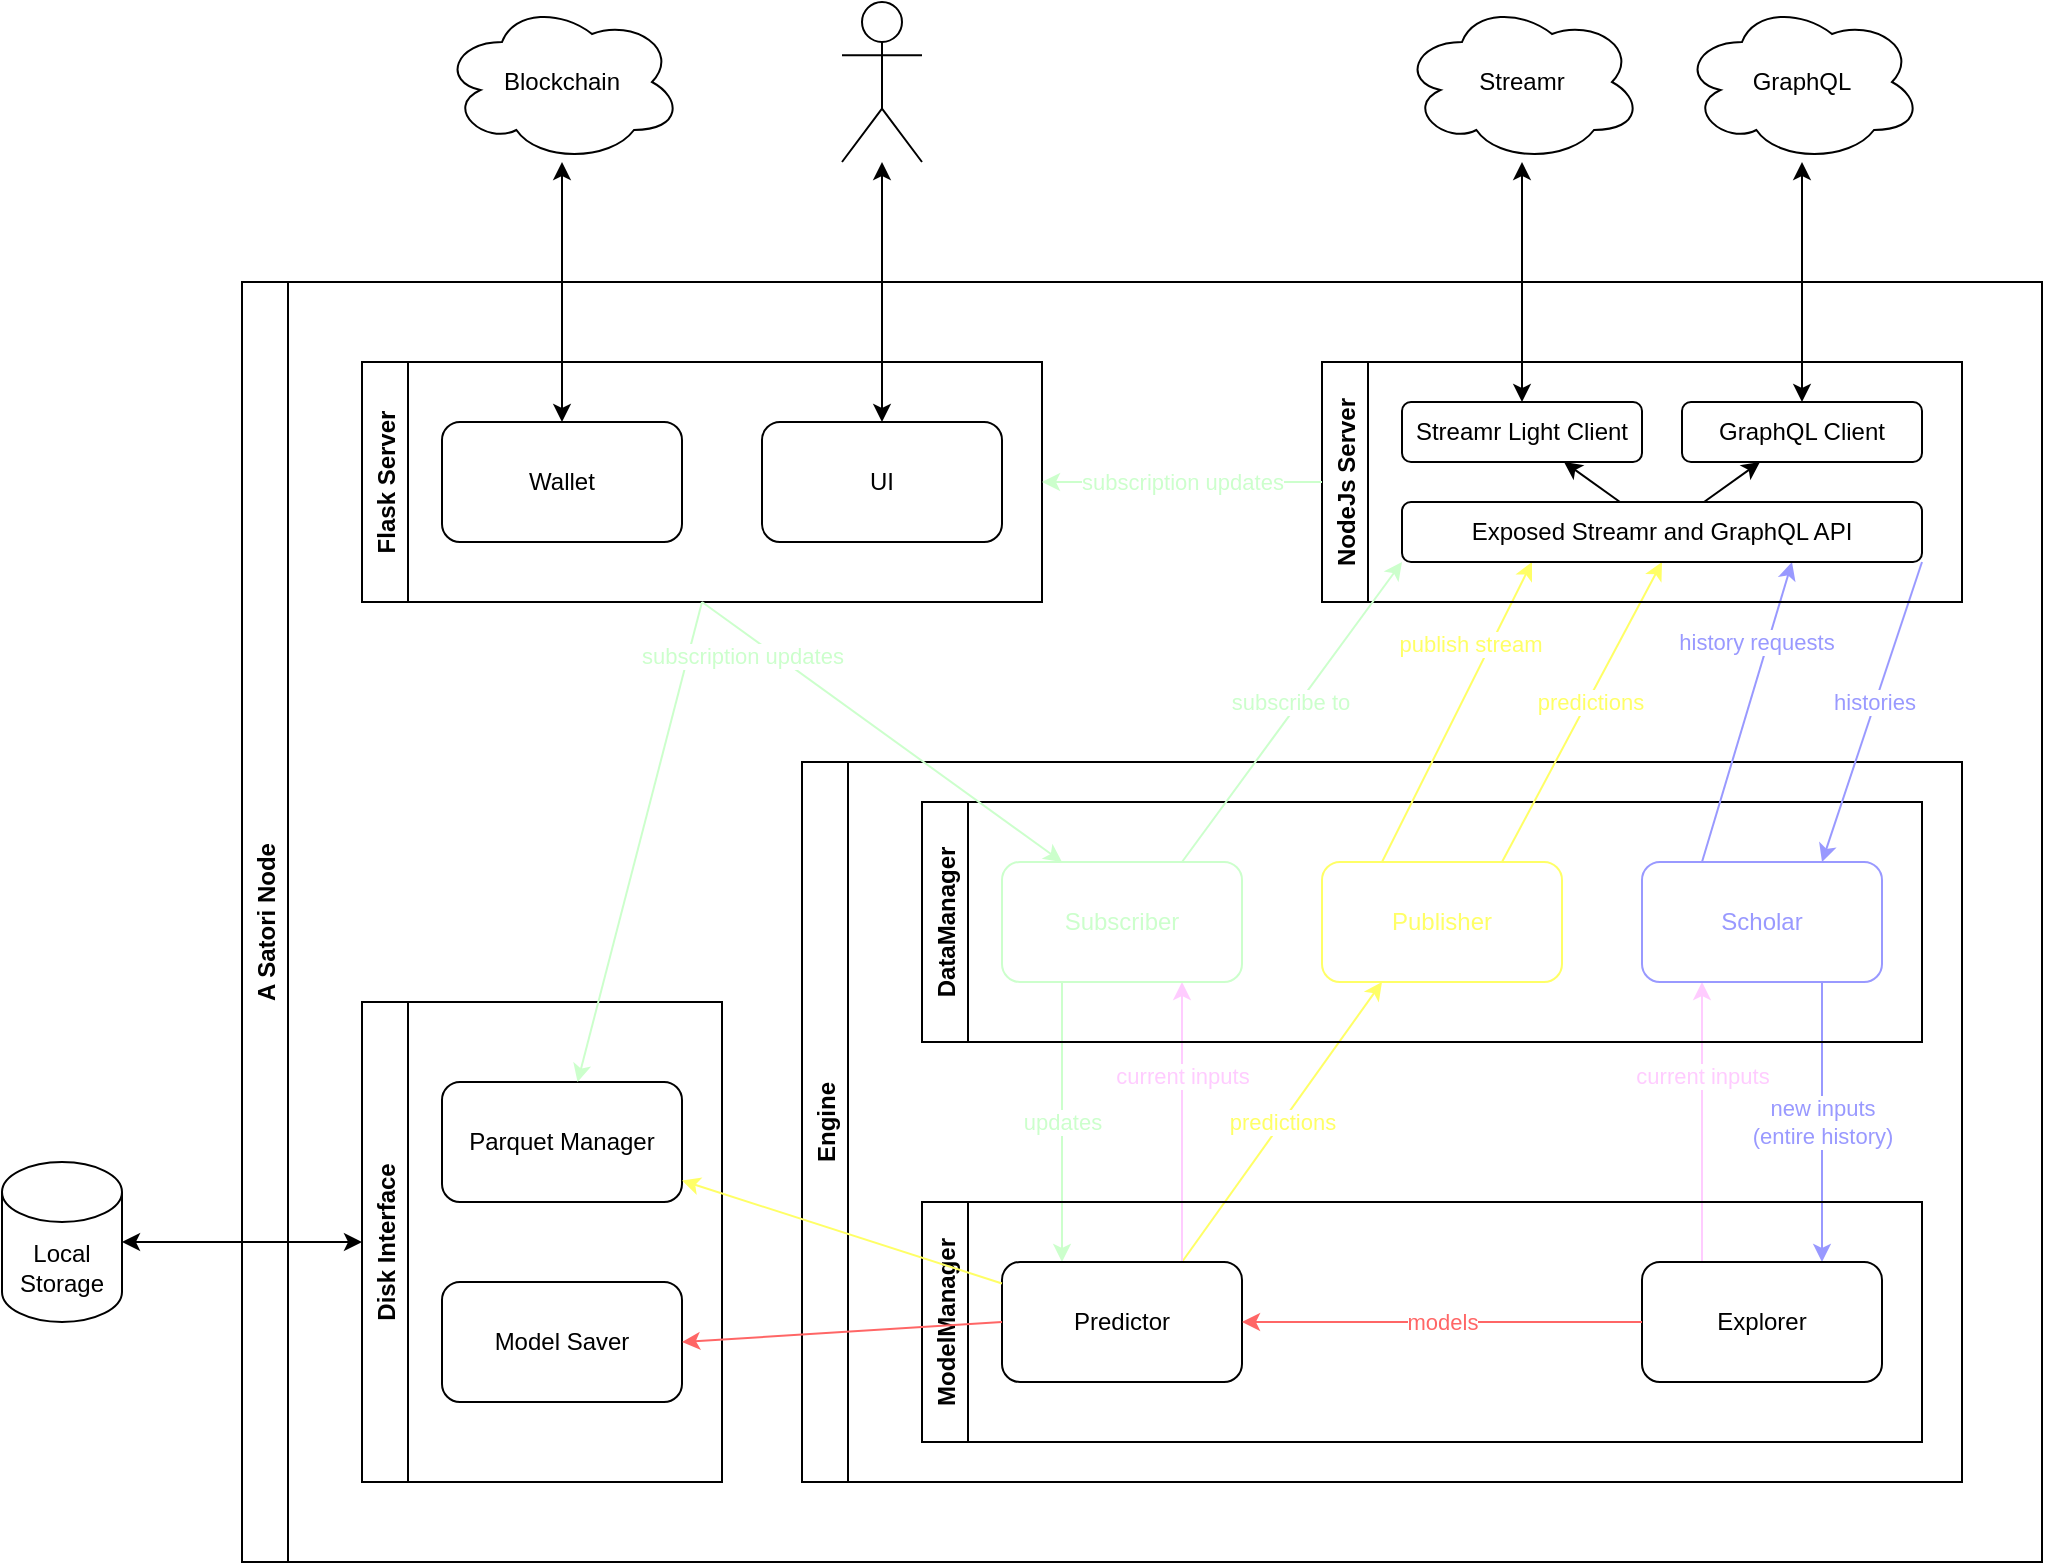 <mxfile>
    <diagram id="AnMDn8guutcr-QvqUZM-" name="Page-1">
        <mxGraphModel dx="1031" dy="1667" grid="0" gridSize="10" guides="1" tooltips="1" connect="1" arrows="1" fold="1" page="0" pageScale="1" pageWidth="850" pageHeight="1100" math="0" shadow="0">
            <root>
                <mxCell id="0"/>
                <mxCell id="1" parent="0"/>
                <mxCell id="68" value="A Satori Node" style="swimlane;horizontal=0;" parent="1" vertex="1">
                    <mxGeometry x="140" y="-960" width="900" height="640" as="geometry">
                        <mxRectangle x="140" y="-960" width="30" height="100" as="alternateBounds"/>
                    </mxGeometry>
                </mxCell>
                <mxCell id="76" value="Engine" style="swimlane;horizontal=0;" parent="68" vertex="1">
                    <mxGeometry x="280" y="240" width="580" height="360" as="geometry">
                        <mxRectangle x="260" y="270" width="30" height="60" as="alternateBounds"/>
                    </mxGeometry>
                </mxCell>
                <mxCell id="21" value="&lt;font color=&quot;#ffff66&quot;&gt;predictions&lt;/font&gt;" style="edgeStyle=none;html=1;entryX=0.25;entryY=1;entryDx=0;entryDy=0;strokeColor=#FFFF66;exitX=0.75;exitY=0;exitDx=0;exitDy=0;" parent="76" source="5" target="3" edge="1">
                    <mxGeometry relative="1" as="geometry">
                        <mxPoint as="offset"/>
                    </mxGeometry>
                </mxCell>
                <mxCell id="74" value="&lt;font color=&quot;#ffccff&quot;&gt;current inputs&lt;/font&gt;" style="edgeStyle=none;html=1;entryX=0.75;entryY=1;entryDx=0;entryDy=0;fontColor=#CCFFCC;startArrow=none;startFill=0;endArrow=classic;endFill=1;strokeColor=#FFCCFF;exitX=0.75;exitY=0;exitDx=0;exitDy=0;" parent="76" source="5" target="2" edge="1">
                    <mxGeometry x="0.333" relative="1" as="geometry">
                        <mxPoint as="offset"/>
                    </mxGeometry>
                </mxCell>
                <mxCell id="14" value="&lt;font color=&quot;#9999ff&quot;&gt;new inputs&lt;br&gt;(entire history)&lt;/font&gt;" style="edgeStyle=none;html=1;entryX=0.75;entryY=0;entryDx=0;entryDy=0;exitX=0.75;exitY=1;exitDx=0;exitDy=0;strokeColor=#9999FF;" parent="76" source="4" target="6" edge="1">
                    <mxGeometry relative="1" as="geometry">
                        <mxPoint as="offset"/>
                    </mxGeometry>
                </mxCell>
                <mxCell id="73" value="&lt;font color=&quot;#ffccff&quot;&gt;current inputs&lt;/font&gt;" style="edgeStyle=none;html=1;exitX=0.25;exitY=0;exitDx=0;exitDy=0;entryX=0.25;entryY=1;entryDx=0;entryDy=0;fontColor=#CCFFCC;startArrow=none;startFill=0;endArrow=classic;endFill=1;strokeColor=#FFCCFF;" parent="76" source="6" target="4" edge="1">
                    <mxGeometry x="0.333" relative="1" as="geometry">
                        <mxPoint as="offset"/>
                    </mxGeometry>
                </mxCell>
                <mxCell id="11" value="&lt;font color=&quot;#ccffcc&quot;&gt;updates&lt;/font&gt;" style="endArrow=classic;html=1;exitX=0.25;exitY=1;exitDx=0;exitDy=0;entryX=0.25;entryY=0;entryDx=0;entryDy=0;strokeColor=#CCFFCC;" parent="76" source="2" target="5" edge="1">
                    <mxGeometry width="50" height="50" relative="1" as="geometry">
                        <mxPoint x="270" y="310" as="sourcePoint"/>
                        <mxPoint x="320" y="260" as="targetPoint"/>
                        <mxPoint as="offset"/>
                    </mxGeometry>
                </mxCell>
                <mxCell id="77" value="DataManager" style="swimlane;horizontal=0;" parent="76" vertex="1">
                    <mxGeometry x="60" y="20" width="500" height="120" as="geometry"/>
                </mxCell>
                <mxCell id="2" value="&lt;font color=&quot;#ccffcc&quot;&gt;Subscriber&lt;/font&gt;" style="rounded=1;whiteSpace=wrap;html=1;strokeColor=#CCFFCC;" parent="77" vertex="1">
                    <mxGeometry x="40" y="30" width="120" height="60" as="geometry"/>
                </mxCell>
                <mxCell id="3" value="&lt;font color=&quot;#ffff66&quot;&gt;Publisher&lt;/font&gt;" style="rounded=1;whiteSpace=wrap;html=1;strokeColor=#FFFF66;" parent="77" vertex="1">
                    <mxGeometry x="200" y="30" width="120" height="60" as="geometry"/>
                </mxCell>
                <mxCell id="4" value="&lt;font color=&quot;#9999ff&quot;&gt;Scholar&lt;/font&gt;" style="rounded=1;whiteSpace=wrap;html=1;strokeColor=#9999FF;" parent="77" vertex="1">
                    <mxGeometry x="360" y="30" width="120" height="60" as="geometry"/>
                </mxCell>
                <mxCell id="78" value="ModelManager" style="swimlane;horizontal=0;" parent="76" vertex="1">
                    <mxGeometry x="60" y="220" width="500" height="120" as="geometry"/>
                </mxCell>
                <mxCell id="5" value="Predictor" style="rounded=1;whiteSpace=wrap;html=1;" parent="78" vertex="1">
                    <mxGeometry x="40" y="30" width="120" height="60" as="geometry"/>
                </mxCell>
                <mxCell id="6" value="Explorer" style="rounded=1;whiteSpace=wrap;html=1;" parent="78" vertex="1">
                    <mxGeometry x="360" y="30" width="120" height="60" as="geometry"/>
                </mxCell>
                <mxCell id="13" value="&lt;font color=&quot;#ff6666&quot;&gt;models&lt;/font&gt;" style="edgeStyle=none;html=1;strokeColor=#FF6666;" parent="78" source="6" target="5" edge="1">
                    <mxGeometry relative="1" as="geometry"/>
                </mxCell>
                <mxCell id="54" value="&lt;font color=&quot;#ffff66&quot;&gt;predictions&lt;/font&gt;" style="edgeStyle=none;html=1;startArrow=none;startFill=0;endArrow=classic;endFill=1;exitX=0.75;exitY=0;exitDx=0;exitDy=0;entryX=0.5;entryY=1;entryDx=0;entryDy=0;strokeColor=#FFFF66;" parent="68" source="3" target="88" edge="1">
                    <mxGeometry x="0.062" relative="1" as="geometry">
                        <mxPoint x="1" as="offset"/>
                        <mxPoint x="713.4" y="158.92" as="targetPoint"/>
                    </mxGeometry>
                </mxCell>
                <mxCell id="53" value="&lt;font color=&quot;#9999ff&quot;&gt;history requests&lt;/font&gt;" style="edgeStyle=none;html=1;exitX=0.25;exitY=0;exitDx=0;exitDy=0;startArrow=none;startFill=0;endArrow=classic;endFill=1;entryX=0.75;entryY=1;entryDx=0;entryDy=0;strokeColor=#9999FF;" parent="68" source="4" target="88" edge="1">
                    <mxGeometry x="0.44" y="6" relative="1" as="geometry">
                        <mxPoint as="offset"/>
                        <mxPoint x="770" y="160" as="targetPoint"/>
                    </mxGeometry>
                </mxCell>
                <mxCell id="52" value="&lt;font color=&quot;#9999ff&quot;&gt;histories&lt;/font&gt;" style="edgeStyle=none;html=1;entryX=0.75;entryY=0;entryDx=0;entryDy=0;startArrow=none;startFill=0;endArrow=classic;endFill=1;strokeColor=#9999FF;exitX=1;exitY=1;exitDx=0;exitDy=0;" parent="68" source="88" target="4" edge="1">
                    <mxGeometry x="-0.062" y="-1" relative="1" as="geometry">
                        <mxPoint as="offset"/>
                        <mxPoint x="820" y="160" as="sourcePoint"/>
                    </mxGeometry>
                </mxCell>
                <mxCell id="33" value="&lt;font color=&quot;#ffff66&quot;&gt;publish stream&lt;/font&gt;" style="edgeStyle=none;html=1;endArrow=classic;endFill=1;startArrow=none;startFill=0;exitX=0.25;exitY=0;exitDx=0;exitDy=0;entryX=0.25;entryY=1;entryDx=0;entryDy=0;strokeColor=#FFFF66;" parent="68" source="3" target="88" edge="1">
                    <mxGeometry x="0.399" y="9" relative="1" as="geometry">
                        <mxPoint as="offset"/>
                        <mxPoint x="670" y="160" as="targetPoint"/>
                    </mxGeometry>
                </mxCell>
                <mxCell id="81" value="NodeJs Server" style="swimlane;horizontal=0;" parent="68" vertex="1">
                    <mxGeometry x="540" y="40" width="320" height="120" as="geometry"/>
                </mxCell>
                <mxCell id="65" value="Streamr Light Client" style="rounded=1;whiteSpace=wrap;html=1;" parent="81" vertex="1">
                    <mxGeometry x="40" y="20" width="120" height="30" as="geometry"/>
                </mxCell>
                <mxCell id="90" style="edgeStyle=none;html=1;" parent="81" source="88" target="65" edge="1">
                    <mxGeometry relative="1" as="geometry"/>
                </mxCell>
                <mxCell id="95" style="edgeStyle=none;html=1;" edge="1" parent="81" source="88" target="94">
                    <mxGeometry relative="1" as="geometry"/>
                </mxCell>
                <mxCell id="88" value="Exposed Streamr and GraphQL API" style="rounded=1;whiteSpace=wrap;html=1;" parent="81" vertex="1">
                    <mxGeometry x="40" y="70" width="260" height="30" as="geometry"/>
                </mxCell>
                <mxCell id="94" value="GraphQL Client" style="rounded=1;whiteSpace=wrap;html=1;" vertex="1" parent="81">
                    <mxGeometry x="180" y="20" width="120" height="30" as="geometry"/>
                </mxCell>
                <mxCell id="82" value="Disk Interface" style="swimlane;horizontal=0;" parent="68" vertex="1">
                    <mxGeometry x="60" y="360" width="180" height="240" as="geometry"/>
                </mxCell>
                <mxCell id="83" value="Parquet Manager" style="rounded=1;whiteSpace=wrap;html=1;" parent="82" vertex="1">
                    <mxGeometry x="40" y="40" width="120" height="60" as="geometry"/>
                </mxCell>
                <mxCell id="86" value="Model Saver" style="rounded=1;whiteSpace=wrap;html=1;" parent="82" vertex="1">
                    <mxGeometry x="40" y="140" width="120" height="60" as="geometry"/>
                </mxCell>
                <mxCell id="85" style="edgeStyle=none;html=1;fontColor=#CCFFCC;strokeColor=#FFFF66;" parent="68" source="5" target="83" edge="1">
                    <mxGeometry relative="1" as="geometry"/>
                </mxCell>
                <mxCell id="87" value="" style="edgeStyle=none;html=1;strokeColor=#FF6666;exitX=0;exitY=0.5;exitDx=0;exitDy=0;entryX=1;entryY=0.5;entryDx=0;entryDy=0;" parent="68" source="5" target="86" edge="1">
                    <mxGeometry relative="1" as="geometry">
                        <mxPoint x="700" y="590" as="sourcePoint"/>
                        <mxPoint x="500" y="590" as="targetPoint"/>
                    </mxGeometry>
                </mxCell>
                <mxCell id="55" value="&lt;font color=&quot;#ccffcc&quot;&gt;subscribe to&lt;/font&gt;" style="edgeStyle=none;html=1;exitX=0.75;exitY=0;exitDx=0;exitDy=0;startArrow=none;startFill=0;endArrow=classic;endFill=1;entryX=0;entryY=1;entryDx=0;entryDy=0;strokeColor=#CCFFCC;" parent="68" source="2" target="88" edge="1">
                    <mxGeometry x="0.031" y="4" relative="1" as="geometry">
                        <mxPoint as="offset"/>
                        <mxPoint x="620" y="160" as="targetPoint"/>
                    </mxGeometry>
                </mxCell>
                <mxCell id="41" value="" style="shape=umlActor;verticalLabelPosition=bottom;verticalAlign=top;html=1;outlineConnect=0;" parent="1" vertex="1">
                    <mxGeometry x="440" y="-1100" width="40" height="80" as="geometry"/>
                </mxCell>
                <mxCell id="47" value="Streamr" style="ellipse;shape=cloud;whiteSpace=wrap;html=1;" parent="1" vertex="1">
                    <mxGeometry x="720" y="-1100" width="120" height="80" as="geometry"/>
                </mxCell>
                <mxCell id="49" value="Blockchain" style="ellipse;shape=cloud;whiteSpace=wrap;html=1;" parent="1" vertex="1">
                    <mxGeometry x="240" y="-1100" width="120" height="80" as="geometry"/>
                </mxCell>
                <mxCell id="64" style="edgeStyle=none;html=1;startArrow=classic;startFill=1;endArrow=classic;endFill=1;exitX=0.5;exitY=0;exitDx=0;exitDy=0;" parent="1" source="65" target="47" edge="1">
                    <mxGeometry relative="1" as="geometry"/>
                </mxCell>
                <mxCell id="67" style="edgeStyle=none;html=1;startArrow=classic;startFill=1;endArrow=classic;endFill=1;" parent="1" source="58" target="41" edge="1">
                    <mxGeometry relative="1" as="geometry"/>
                </mxCell>
                <mxCell id="59" style="edgeStyle=none;html=1;startArrow=classic;startFill=1;endArrow=classic;endFill=1;exitX=0.5;exitY=0;exitDx=0;exitDy=0;" parent="1" source="66" target="49" edge="1">
                    <mxGeometry relative="1" as="geometry"/>
                </mxCell>
                <mxCell id="80" value="Flask Server" style="swimlane;horizontal=0;" parent="1" vertex="1">
                    <mxGeometry x="200" y="-920" width="340" height="120" as="geometry"/>
                </mxCell>
                <mxCell id="66" value="Wallet" style="rounded=1;whiteSpace=wrap;html=1;" parent="80" vertex="1">
                    <mxGeometry x="40" y="30" width="120" height="60" as="geometry"/>
                </mxCell>
                <mxCell id="58" value="UI" style="rounded=1;whiteSpace=wrap;html=1;" parent="80" vertex="1">
                    <mxGeometry x="200" y="30" width="120" height="60" as="geometry"/>
                </mxCell>
                <mxCell id="37" value="&lt;font color=&quot;#ccffcc&quot;&gt;subscription updates&lt;/font&gt;" style="edgeStyle=none;html=1;entryX=1;entryY=0.5;entryDx=0;entryDy=0;startArrow=none;startFill=0;endArrow=classic;endFill=1;exitX=0;exitY=0.5;exitDx=0;exitDy=0;strokeColor=#CCFFCC;" parent="1" source="81" target="80" edge="1">
                    <mxGeometry relative="1" as="geometry">
                        <mxPoint x="760" y="-860" as="sourcePoint"/>
                        <mxPoint x="600" y="-860" as="targetPoint"/>
                    </mxGeometry>
                </mxCell>
                <mxCell id="51" value="" style="edgeStyle=none;html=1;exitX=0.5;exitY=1;exitDx=0;exitDy=0;startArrow=none;startFill=0;endArrow=classic;endFill=1;entryX=0.25;entryY=0;entryDx=0;entryDy=0;strokeColor=#CCFFCC;" parent="1" source="80" target="2" edge="1">
                    <mxGeometry x="-0.6" relative="1" as="geometry">
                        <mxPoint x="560" y="-430" as="targetPoint"/>
                        <mxPoint as="offset"/>
                        <mxPoint x="500" y="-800" as="sourcePoint"/>
                    </mxGeometry>
                </mxCell>
                <mxCell id="84" value="&lt;font color=&quot;#ccffcc&quot;&gt;subscription updates&lt;/font&gt;" style="edgeStyle=none;html=1;strokeColor=#CCFFCC;" parent="1" target="83" edge="1">
                    <mxGeometry x="-0.831" y="26" relative="1" as="geometry">
                        <mxPoint x="370" y="-800" as="sourcePoint"/>
                        <mxPoint as="offset"/>
                    </mxGeometry>
                </mxCell>
                <mxCell id="91" value="Local&lt;br&gt;Storage" style="shape=cylinder3;whiteSpace=wrap;html=1;boundedLbl=1;backgroundOutline=1;size=15;" parent="1" vertex="1">
                    <mxGeometry x="20" y="-520" width="60" height="80" as="geometry"/>
                </mxCell>
                <mxCell id="92" style="edgeStyle=none;html=1;startArrow=classic;startFill=1;" parent="1" source="82" target="91" edge="1">
                    <mxGeometry relative="1" as="geometry"/>
                </mxCell>
                <mxCell id="96" style="edgeStyle=none;html=1;startArrow=classic;startFill=1;" edge="1" parent="1" source="94" target="97">
                    <mxGeometry relative="1" as="geometry">
                        <mxPoint x="949.018" y="-1039.456" as="targetPoint"/>
                    </mxGeometry>
                </mxCell>
                <mxCell id="97" value="GraphQL" style="ellipse;shape=cloud;whiteSpace=wrap;html=1;" vertex="1" parent="1">
                    <mxGeometry x="860" y="-1100" width="120" height="80" as="geometry"/>
                </mxCell>
            </root>
        </mxGraphModel>
    </diagram>
</mxfile>